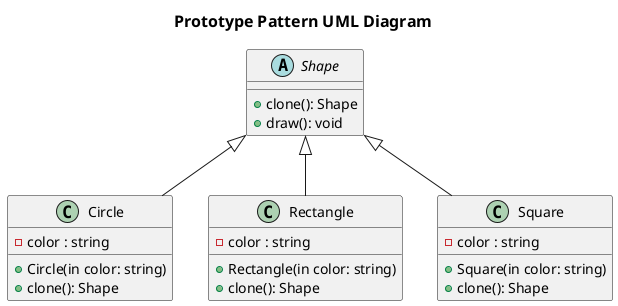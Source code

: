 @startuml

skinparam TitleFontSize 16
title "Prototype Pattern UML Diagram"

abstract class Shape{
    +clone(): Shape
    +draw(): void
}

class Circle{
    +Circle(in color: string)
    +clone(): Shape
    -color : string
}

class Rectangle{
    +Rectangle(in color: string)
    +clone(): Shape
    -color : string
}

class Square{
    +Square(in color: string)
    +clone(): Shape
    -color : string
}

Shape <|-- Circle
Shape <|-- Rectangle
Shape <|-- Square

@enduml